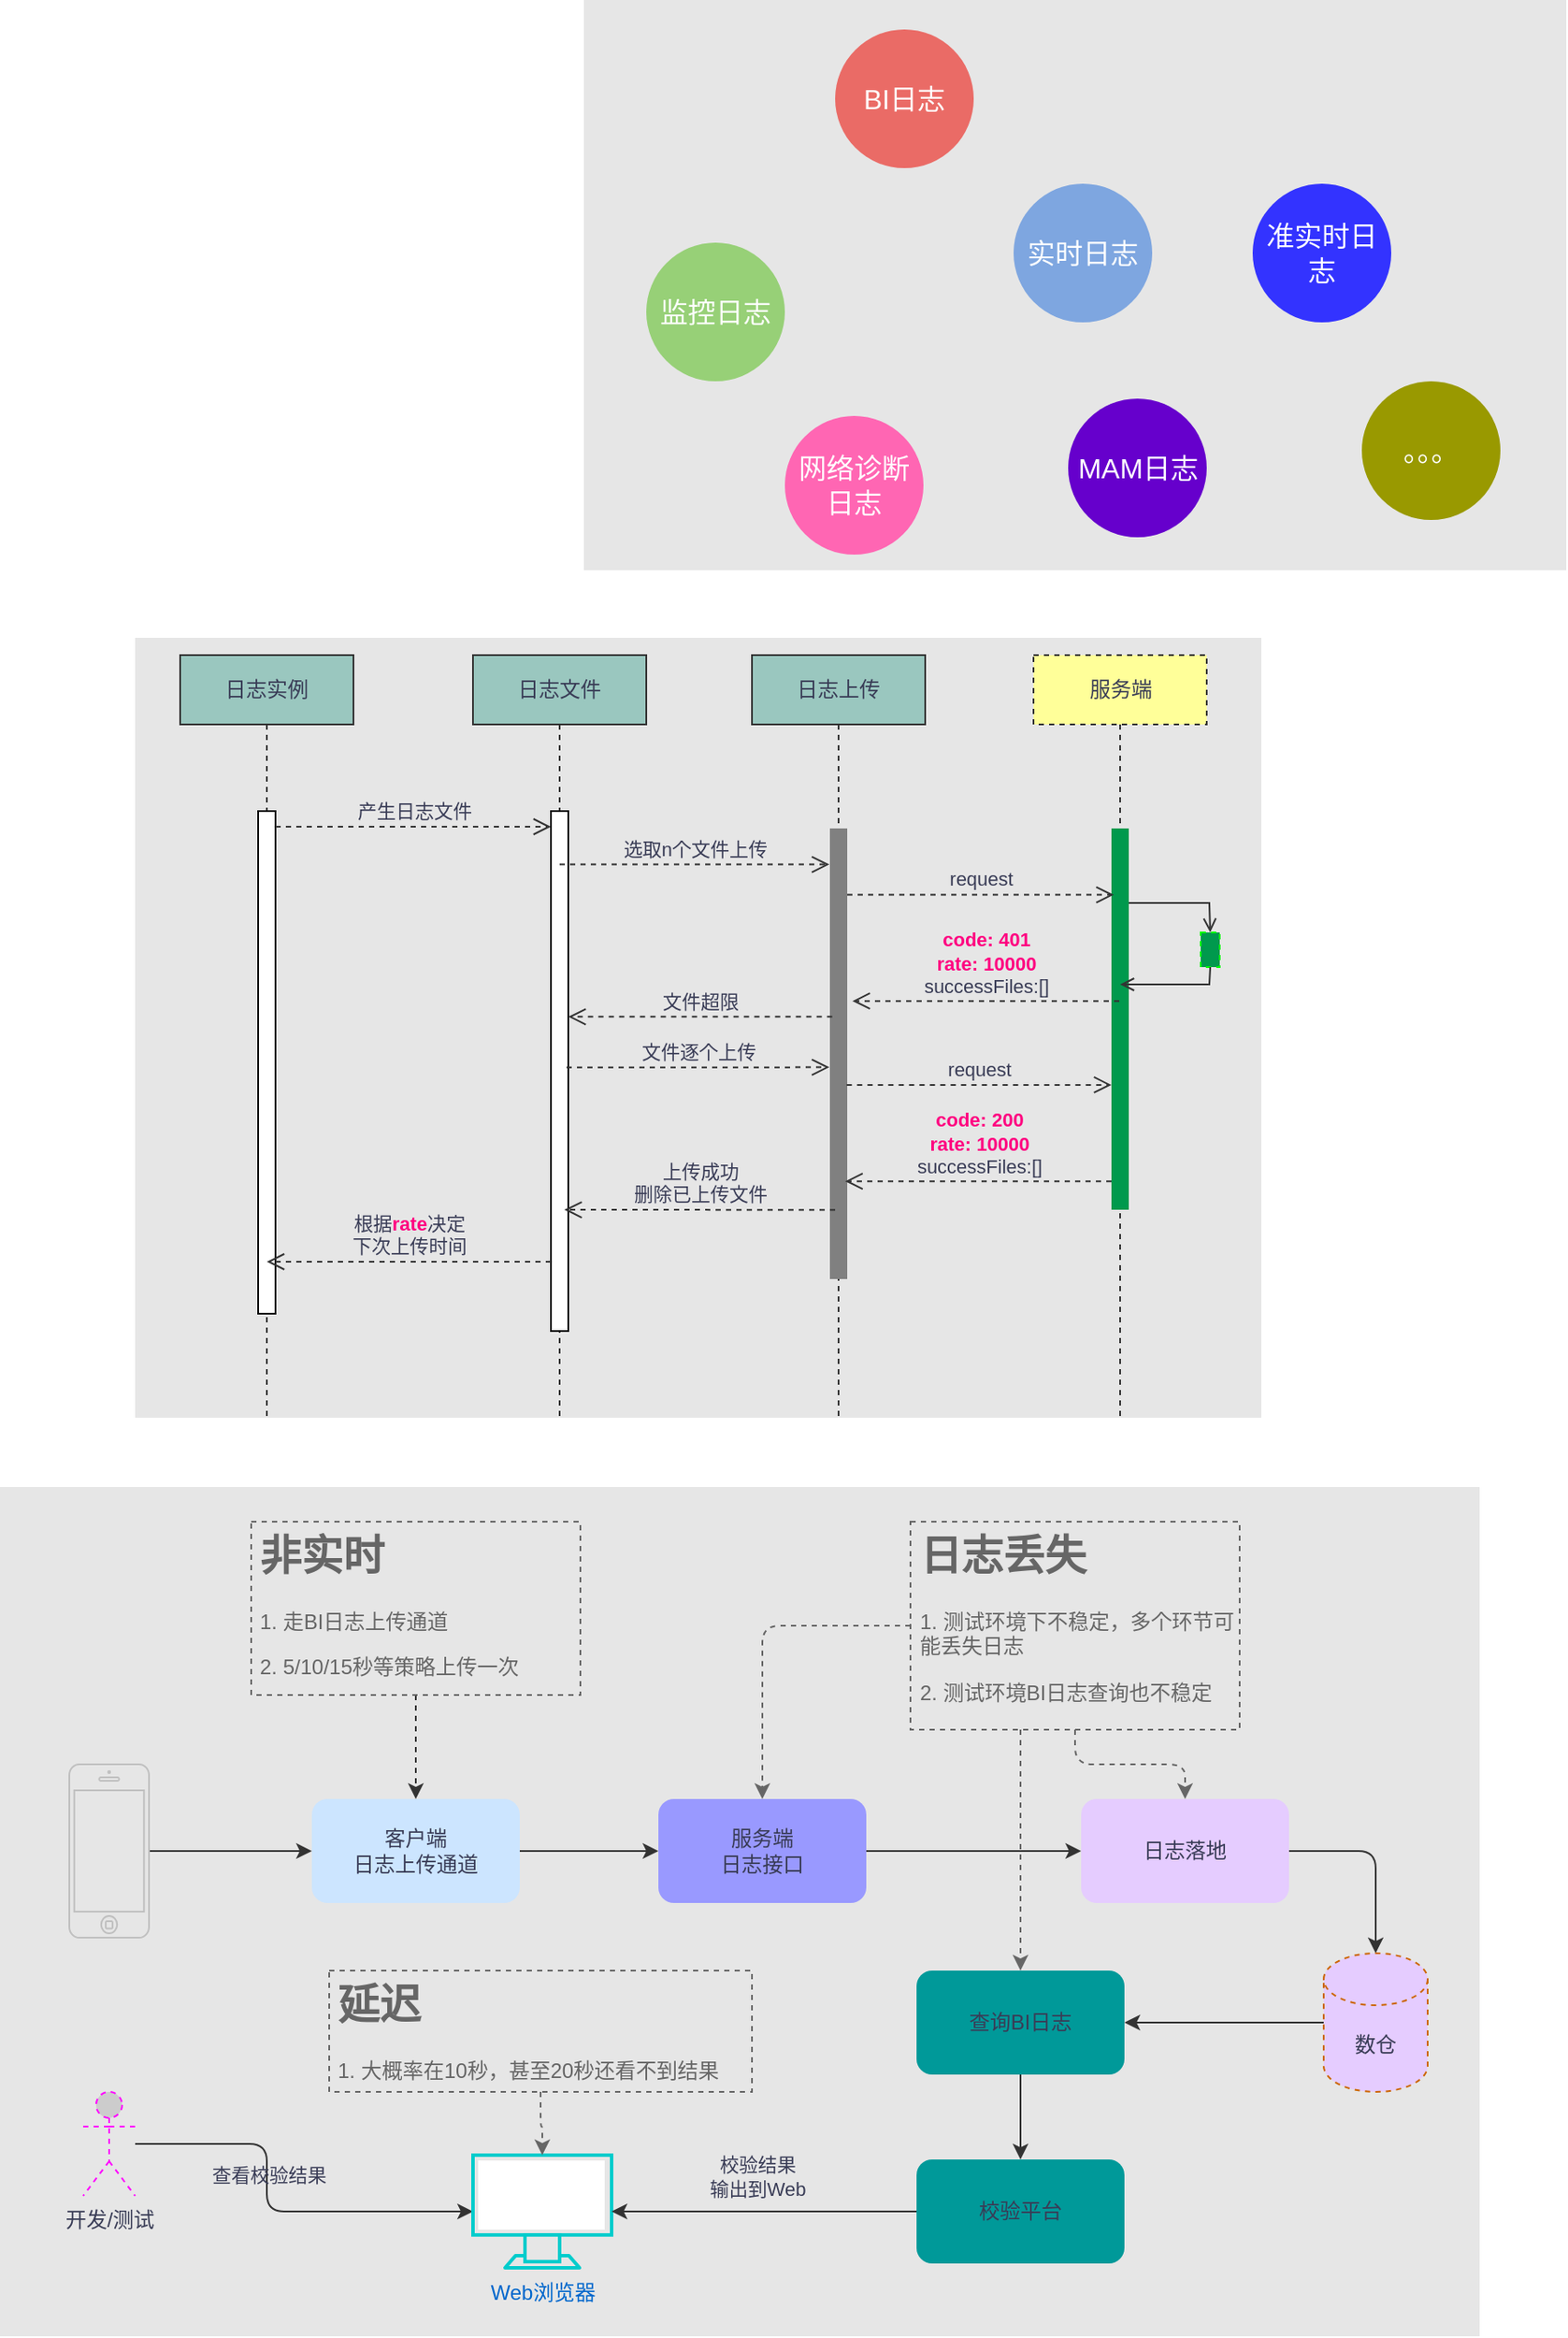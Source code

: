 <mxfile version="14.4.3" type="github">
  <diagram id="bDunZlORcU0Rh12L1ScC" name="Page-1">
    <mxGraphModel dx="1785" dy="493" grid="1" gridSize="10" guides="1" tooltips="1" connect="1" arrows="1" fold="1" page="1" pageScale="1" pageWidth="827" pageHeight="1169" background="none" math="0" shadow="0">
      <root>
        <mxCell id="0" />
        <mxCell id="1" parent="0" />
        <mxCell id="0Z_VYH6tYQhVHWEc7TY--92" value="" style="rounded=0;whiteSpace=wrap;html=1;sketch=0;fontColor=#393C56;fillColor=#E6E6E6;strokeColor=none;" vertex="1" parent="1">
          <mxGeometry x="-314" y="880" width="854" height="490" as="geometry" />
        </mxCell>
        <mxCell id="0Z_VYH6tYQhVHWEc7TY--14" value="" style="rounded=0;whiteSpace=wrap;html=1;sketch=0;fontColor=#393C56;fillColor=#E6E6E6;strokeColor=none;" vertex="1" parent="1">
          <mxGeometry x="23" y="22" width="567" height="329" as="geometry" />
        </mxCell>
        <mxCell id="0Z_VYH6tYQhVHWEc7TY--2" value="&lt;font color=&quot;#ffffff&quot;&gt;BI日志&lt;/font&gt;" style="ellipse;whiteSpace=wrap;html=1;aspect=fixed;fontSize=16;fontColor=#EA6B66;fillColor=#EA6B66;strokeColor=none;" vertex="1" parent="1">
          <mxGeometry x="168" y="39" width="80" height="80" as="geometry" />
        </mxCell>
        <mxCell id="0Z_VYH6tYQhVHWEc7TY--8" value="&lt;font color=&quot;#ffffff&quot;&gt;监控日志&lt;/font&gt;" style="ellipse;whiteSpace=wrap;html=1;aspect=fixed;fontSize=16;fontColor=#EA6B66;strokeColor=none;fillColor=#97D077;" vertex="1" parent="1">
          <mxGeometry x="59" y="162" width="80" height="80" as="geometry" />
        </mxCell>
        <mxCell id="0Z_VYH6tYQhVHWEc7TY--9" value="&lt;font color=&quot;#ffffff&quot;&gt;网络诊断日志&lt;br&gt;&lt;/font&gt;" style="ellipse;whiteSpace=wrap;html=1;aspect=fixed;fontSize=16;fontColor=#EA6B66;strokeColor=none;fillColor=#FF66B3;" vertex="1" parent="1">
          <mxGeometry x="139" y="262" width="80" height="80" as="geometry" />
        </mxCell>
        <mxCell id="0Z_VYH6tYQhVHWEc7TY--10" value="&lt;font color=&quot;#ffffff&quot;&gt;实时日志&lt;/font&gt;" style="ellipse;whiteSpace=wrap;html=1;aspect=fixed;fontSize=16;fontColor=#EA6B66;strokeColor=none;fillColor=#7EA6E0;" vertex="1" parent="1">
          <mxGeometry x="271" y="128" width="80" height="80" as="geometry" />
        </mxCell>
        <mxCell id="0Z_VYH6tYQhVHWEc7TY--11" value="&lt;font color=&quot;#ffffff&quot;&gt;MAM日志&lt;/font&gt;" style="ellipse;whiteSpace=wrap;html=1;aspect=fixed;fontSize=16;fontColor=#EA6B66;strokeColor=none;fillColor=#6600CC;" vertex="1" parent="1">
          <mxGeometry x="302.5" y="252" width="80" height="80" as="geometry" />
        </mxCell>
        <mxCell id="0Z_VYH6tYQhVHWEc7TY--12" value="&lt;font color=&quot;#ffffff&quot;&gt;。。。&lt;br&gt;&lt;/font&gt;" style="ellipse;whiteSpace=wrap;html=1;aspect=fixed;fontSize=16;fontColor=#EA6B66;strokeColor=none;fillColor=#999900;" vertex="1" parent="1">
          <mxGeometry x="472" y="242" width="80" height="80" as="geometry" />
        </mxCell>
        <mxCell id="0Z_VYH6tYQhVHWEc7TY--13" value="&lt;font color=&quot;#ffffff&quot;&gt;准实时日志&lt;/font&gt;" style="ellipse;whiteSpace=wrap;html=1;aspect=fixed;fontSize=16;fontColor=#EA6B66;strokeColor=none;fillColor=#3333FF;" vertex="1" parent="1">
          <mxGeometry x="409" y="128" width="80" height="80" as="geometry" />
        </mxCell>
        <mxCell id="0Z_VYH6tYQhVHWEc7TY--22" value="" style="rounded=0;whiteSpace=wrap;html=1;sketch=0;fontColor=#393C56;fillColor=#E6E6E6;strokeColor=none;" vertex="1" parent="1">
          <mxGeometry x="-236" y="390" width="650" height="450" as="geometry" />
        </mxCell>
        <mxCell id="0Z_VYH6tYQhVHWEc7TY--32" value="日志上传" style="shape=umlLifeline;perimeter=lifelinePerimeter;whiteSpace=wrap;html=1;container=1;collapsible=0;recursiveResize=0;outlineConnect=0;rounded=0;sketch=0;strokeColor=#333333;fillColor=#9AC7BF;fontColor=#393C56;" vertex="1" parent="1">
          <mxGeometry x="120" y="400" width="100" height="440" as="geometry" />
        </mxCell>
        <mxCell id="0Z_VYH6tYQhVHWEc7TY--33" value="" style="html=1;points=[];perimeter=orthogonalPerimeter;fillColor=#808080;strokeColor=none;" vertex="1" parent="0Z_VYH6tYQhVHWEc7TY--32">
          <mxGeometry x="45" y="100" width="10" height="260" as="geometry" />
        </mxCell>
        <mxCell id="0Z_VYH6tYQhVHWEc7TY--34" value="日志实例" style="shape=umlLifeline;perimeter=lifelinePerimeter;whiteSpace=wrap;html=1;container=1;collapsible=0;recursiveResize=0;outlineConnect=0;rounded=0;sketch=0;strokeColor=#333333;fillColor=#9AC7BF;fontColor=#393C56;" vertex="1" parent="1">
          <mxGeometry x="-210" y="400" width="100" height="440" as="geometry" />
        </mxCell>
        <mxCell id="0Z_VYH6tYQhVHWEc7TY--35" value="" style="html=1;points=[];perimeter=orthogonalPerimeter;" vertex="1" parent="0Z_VYH6tYQhVHWEc7TY--34">
          <mxGeometry x="45" y="90" width="10" height="290" as="geometry" />
        </mxCell>
        <mxCell id="0Z_VYH6tYQhVHWEc7TY--31" value="产生日志文件" style="endArrow=open;startArrow=none;endFill=0;startFill=0;endSize=8;html=1;verticalAlign=bottom;dashed=1;labelBackgroundColor=none;fillColor=#F2CC8F;fontColor=#393C56;strokeColor=#333333;" edge="1" parent="1" target="0Z_VYH6tYQhVHWEc7TY--37">
          <mxGeometry width="160" relative="1" as="geometry">
            <mxPoint x="-155" y="499" as="sourcePoint" />
            <mxPoint x="4" y="510" as="targetPoint" />
          </mxGeometry>
        </mxCell>
        <mxCell id="0Z_VYH6tYQhVHWEc7TY--36" value="日志文件" style="shape=umlLifeline;perimeter=lifelinePerimeter;whiteSpace=wrap;html=1;container=1;collapsible=0;recursiveResize=0;outlineConnect=0;rounded=0;sketch=0;strokeColor=#333333;fillColor=#9AC7BF;fontColor=#393C56;" vertex="1" parent="1">
          <mxGeometry x="-41" y="400" width="100" height="440" as="geometry" />
        </mxCell>
        <mxCell id="0Z_VYH6tYQhVHWEc7TY--37" value="" style="html=1;points=[];perimeter=orthogonalPerimeter;" vertex="1" parent="0Z_VYH6tYQhVHWEc7TY--36">
          <mxGeometry x="45" y="90" width="10" height="300" as="geometry" />
        </mxCell>
        <mxCell id="0Z_VYH6tYQhVHWEc7TY--38" value="选取n个文件上传" style="endArrow=open;startArrow=none;endFill=0;startFill=0;endSize=8;html=1;verticalAlign=bottom;dashed=1;labelBackgroundColor=none;fillColor=#F2CC8F;fontColor=#393C56;strokeColor=#333333;entryX=-0.033;entryY=0.08;entryDx=0;entryDy=0;entryPerimeter=0;" edge="1" parent="1" source="0Z_VYH6tYQhVHWEc7TY--36" target="0Z_VYH6tYQhVHWEc7TY--33">
          <mxGeometry width="160" relative="1" as="geometry">
            <mxPoint x="7.5" y="520" as="sourcePoint" />
            <mxPoint x="160" y="515" as="targetPoint" />
          </mxGeometry>
        </mxCell>
        <mxCell id="0Z_VYH6tYQhVHWEc7TY--39" value="服务端" style="shape=umlLifeline;perimeter=lifelinePerimeter;whiteSpace=wrap;html=1;container=1;collapsible=0;recursiveResize=0;outlineConnect=0;rounded=0;sketch=0;strokeColor=#333333;fontColor=#393C56;fillColor=#FFFF99;dashed=1;" vertex="1" parent="1">
          <mxGeometry x="282.5" y="400" width="100" height="440" as="geometry" />
        </mxCell>
        <mxCell id="0Z_VYH6tYQhVHWEc7TY--40" value="" style="html=1;points=[];perimeter=orthogonalPerimeter;strokeColor=none;fillColor=#00994D;" vertex="1" parent="0Z_VYH6tYQhVHWEc7TY--39">
          <mxGeometry x="45" y="100" width="10" height="220" as="geometry" />
        </mxCell>
        <mxCell id="0Z_VYH6tYQhVHWEc7TY--41" value="request" style="endArrow=open;startArrow=none;endFill=0;startFill=0;endSize=8;html=1;verticalAlign=bottom;dashed=1;labelBackgroundColor=none;fillColor=#F2CC8F;fontColor=#393C56;strokeColor=#333333;entryX=0.133;entryY=0.174;entryDx=0;entryDy=0;entryPerimeter=0;" edge="1" parent="1" source="0Z_VYH6tYQhVHWEc7TY--33" target="0Z_VYH6tYQhVHWEc7TY--40">
          <mxGeometry width="160" relative="1" as="geometry">
            <mxPoint x="180" y="530" as="sourcePoint" />
            <mxPoint x="321.67" y="530.0" as="targetPoint" />
          </mxGeometry>
        </mxCell>
        <mxCell id="0Z_VYH6tYQhVHWEc7TY--43" value="" style="html=1;rounded=0;dashed=1;sketch=0;strokeColor=#00FF00;fillColor=#00994D;fontColor=#393C56;" vertex="1" parent="1">
          <mxGeometry x="379" y="560" width="11" height="20" as="geometry" />
        </mxCell>
        <mxCell id="0Z_VYH6tYQhVHWEc7TY--44" value="" style="endArrow=open;html=1;rounded=0;align=center;verticalAlign=top;endFill=0;labelBackgroundColor=none;endSize=6;strokeColor=#333333;fillColor=#F2CC8F;fontColor=#393C56;entryX=0.5;entryY=0;entryDx=0;entryDy=0;" edge="1" target="0Z_VYH6tYQhVHWEc7TY--43" parent="1" source="0Z_VYH6tYQhVHWEc7TY--40">
          <mxGeometry relative="1" as="geometry">
            <mxPoint x="392" y="615" as="sourcePoint" />
            <mxPoint x="382" y="560" as="targetPoint" />
            <Array as="points">
              <mxPoint x="384" y="543" />
            </Array>
          </mxGeometry>
        </mxCell>
        <mxCell id="0Z_VYH6tYQhVHWEc7TY--45" value="" style="endArrow=open;html=1;rounded=0;align=center;verticalAlign=top;endFill=0;labelBackgroundColor=none;endSize=6;strokeColor=#333333;fillColor=#F2CC8F;fontColor=#393C56;exitX=0.5;exitY=1;exitDx=0;exitDy=0;" edge="1" source="0Z_VYH6tYQhVHWEc7TY--43" parent="1" target="0Z_VYH6tYQhVHWEc7TY--39">
          <mxGeometry relative="1" as="geometry">
            <mxPoint x="522" y="615" as="targetPoint" />
            <Array as="points">
              <mxPoint x="384" y="590" />
            </Array>
          </mxGeometry>
        </mxCell>
        <mxCell id="0Z_VYH6tYQhVHWEc7TY--46" value="&lt;b&gt;&lt;font color=&quot;#ff0080&quot;&gt;code: 401&lt;br&gt;rate: 10000&lt;/font&gt;&lt;/b&gt;&lt;br&gt;successFiles:[]" style="endArrow=open;startArrow=none;endFill=0;startFill=0;endSize=8;html=1;verticalAlign=bottom;dashed=1;labelBackgroundColor=none;fillColor=#F2CC8F;fontColor=#393C56;strokeColor=#333333;entryX=1.3;entryY=0.383;entryDx=0;entryDy=0;entryPerimeter=0;" edge="1" parent="1" source="0Z_VYH6tYQhVHWEc7TY--39" target="0Z_VYH6tYQhVHWEc7TY--33">
          <mxGeometry width="160" relative="1" as="geometry">
            <mxPoint x="320" y="610" as="sourcePoint" />
            <mxPoint x="174" y="608" as="targetPoint" />
          </mxGeometry>
        </mxCell>
        <mxCell id="0Z_VYH6tYQhVHWEc7TY--47" value="" style="endArrow=open;startArrow=none;endFill=0;startFill=0;endSize=8;html=1;verticalAlign=bottom;dashed=1;labelBackgroundColor=none;fillColor=#F2CC8F;fontColor=#393C56;strokeColor=#333333;exitX=0.133;exitY=0.418;exitDx=0;exitDy=0;exitPerimeter=0;" edge="1" parent="1" source="0Z_VYH6tYQhVHWEc7TY--33" target="0Z_VYH6tYQhVHWEc7TY--37">
          <mxGeometry width="160" relative="1" as="geometry">
            <mxPoint x="168.0" y="620.0" as="sourcePoint" />
            <mxPoint x="16.33" y="621.72" as="targetPoint" />
          </mxGeometry>
        </mxCell>
        <mxCell id="0Z_VYH6tYQhVHWEc7TY--54" value="文件超限" style="edgeLabel;html=1;align=center;verticalAlign=middle;resizable=0;points=[];fontColor=#393C56;labelBackgroundColor=none;" vertex="1" connectable="0" parent="0Z_VYH6tYQhVHWEc7TY--47">
          <mxGeometry x="0.116" y="-1" relative="1" as="geometry">
            <mxPoint x="8.67" y="-7.68" as="offset" />
          </mxGeometry>
        </mxCell>
        <mxCell id="0Z_VYH6tYQhVHWEc7TY--48" value="上传成功&lt;br&gt;删除已上传文件" style="endArrow=open;startArrow=none;endFill=0;startFill=0;endSize=8;html=1;verticalAlign=bottom;dashed=1;labelBackgroundColor=none;fillColor=#F2CC8F;fontColor=#393C56;strokeColor=#333333;exitX=0.133;exitY=0.418;exitDx=0;exitDy=0;exitPerimeter=0;entryX=0.6;entryY=0.494;entryDx=0;entryDy=0;entryPerimeter=0;" edge="1" parent="1">
          <mxGeometry width="160" relative="1" as="geometry">
            <mxPoint x="168.0" y="720.12" as="sourcePoint" />
            <mxPoint x="11.67" y="720" as="targetPoint" />
          </mxGeometry>
        </mxCell>
        <mxCell id="0Z_VYH6tYQhVHWEc7TY--49" value="文件逐个上传" style="endArrow=open;startArrow=none;endFill=0;startFill=0;endSize=8;html=1;verticalAlign=bottom;dashed=1;labelBackgroundColor=none;fillColor=#F2CC8F;fontColor=#393C56;strokeColor=#333333;exitX=0.9;exitY=0.493;exitDx=0;exitDy=0;exitPerimeter=0;entryX=-0.033;entryY=0.53;entryDx=0;entryDy=0;entryPerimeter=0;" edge="1" parent="1" source="0Z_VYH6tYQhVHWEc7TY--37" target="0Z_VYH6tYQhVHWEc7TY--33">
          <mxGeometry width="160" relative="1" as="geometry">
            <mxPoint x="60" y="640" as="sourcePoint" />
            <mxPoint x="130" y="640" as="targetPoint" />
          </mxGeometry>
        </mxCell>
        <mxCell id="0Z_VYH6tYQhVHWEc7TY--50" value="request" style="endArrow=open;startArrow=none;endFill=0;startFill=0;endSize=8;html=1;verticalAlign=bottom;dashed=1;labelBackgroundColor=none;fillColor=#F2CC8F;fontColor=#393C56;strokeColor=#333333;exitX=0.967;exitY=0.569;exitDx=0;exitDy=0;exitPerimeter=0;" edge="1" parent="1" source="0Z_VYH6tYQhVHWEc7TY--33" target="0Z_VYH6tYQhVHWEc7TY--40">
          <mxGeometry width="160" relative="1" as="geometry">
            <mxPoint x="240" y="650" as="sourcePoint" />
            <mxPoint x="310" y="650" as="targetPoint" />
          </mxGeometry>
        </mxCell>
        <mxCell id="0Z_VYH6tYQhVHWEc7TY--51" value="&lt;b&gt;&lt;font color=&quot;#ff0080&quot;&gt;code: 200&lt;br&gt;rate: 10000&lt;/font&gt;&lt;/b&gt;&lt;br&gt;successFiles:[]" style="endArrow=open;startArrow=none;endFill=0;startFill=0;endSize=8;html=1;verticalAlign=bottom;dashed=1;labelBackgroundColor=none;fillColor=#F2CC8F;fontColor=#393C56;strokeColor=#333333;entryX=0.883;entryY=0.783;entryDx=0;entryDy=0;entryPerimeter=0;" edge="1" parent="1" source="0Z_VYH6tYQhVHWEc7TY--40" target="0Z_VYH6tYQhVHWEc7TY--33">
          <mxGeometry width="160" relative="1" as="geometry">
            <mxPoint x="310" y="670" as="sourcePoint" />
            <mxPoint x="180" y="670.0" as="targetPoint" />
          </mxGeometry>
        </mxCell>
        <mxCell id="0Z_VYH6tYQhVHWEc7TY--55" value="根据&lt;font color=&quot;#ff0080&quot;&gt;&lt;b&gt;rate&lt;/b&gt;&lt;/font&gt;决定&lt;br&gt;下次上传时间" style="endArrow=open;startArrow=none;endFill=0;startFill=0;endSize=8;html=1;verticalAlign=bottom;dashed=1;labelBackgroundColor=none;fillColor=#F2CC8F;fontColor=#393C56;strokeColor=#333333;" edge="1" parent="1" source="0Z_VYH6tYQhVHWEc7TY--37">
          <mxGeometry width="160" relative="1" as="geometry">
            <mxPoint x="0.33" y="750.12" as="sourcePoint" />
            <mxPoint x="-160" y="750" as="targetPoint" />
          </mxGeometry>
        </mxCell>
        <mxCell id="0Z_VYH6tYQhVHWEc7TY--65" style="edgeStyle=orthogonalEdgeStyle;curved=0;rounded=1;sketch=0;orthogonalLoop=1;jettySize=auto;html=1;strokeColor=#333333;fillColor=#F2CC8F;fontColor=#393C56;" edge="1" parent="1" source="0Z_VYH6tYQhVHWEc7TY--63" target="0Z_VYH6tYQhVHWEc7TY--64">
          <mxGeometry relative="1" as="geometry" />
        </mxCell>
        <mxCell id="0Z_VYH6tYQhVHWEc7TY--63" value="" style="html=1;verticalLabelPosition=bottom;labelBackgroundColor=#ffffff;verticalAlign=top;shadow=0;dashed=0;strokeWidth=1;shape=mxgraph.ios7.misc.iphone;strokeColor=#c0c0c0;rounded=0;sketch=0;fontColor=#393C56;fillColor=#E6E6E6;" vertex="1" parent="1">
          <mxGeometry x="-274" y="1040" width="46" height="100" as="geometry" />
        </mxCell>
        <mxCell id="0Z_VYH6tYQhVHWEc7TY--71" style="edgeStyle=orthogonalEdgeStyle;curved=0;rounded=1;sketch=0;orthogonalLoop=1;jettySize=auto;html=1;strokeColor=#333333;fillColor=#F2CC8F;fontColor=#393C56;" edge="1" parent="1" source="0Z_VYH6tYQhVHWEc7TY--64" target="0Z_VYH6tYQhVHWEc7TY--67">
          <mxGeometry relative="1" as="geometry" />
        </mxCell>
        <mxCell id="0Z_VYH6tYQhVHWEc7TY--64" value="客户端&lt;br&gt;日志上传通道" style="rounded=1;whiteSpace=wrap;html=1;dashed=1;labelBackgroundColor=none;sketch=0;fontColor=#393C56;strokeColor=none;fillColor=#CCE5FF;" vertex="1" parent="1">
          <mxGeometry x="-134" y="1060" width="120" height="60" as="geometry" />
        </mxCell>
        <mxCell id="0Z_VYH6tYQhVHWEc7TY--72" style="edgeStyle=orthogonalEdgeStyle;curved=0;rounded=1;sketch=0;orthogonalLoop=1;jettySize=auto;html=1;strokeColor=#333333;fillColor=#F2CC8F;fontColor=#393C56;" edge="1" parent="1" source="0Z_VYH6tYQhVHWEc7TY--67" target="0Z_VYH6tYQhVHWEc7TY--68">
          <mxGeometry relative="1" as="geometry" />
        </mxCell>
        <mxCell id="0Z_VYH6tYQhVHWEc7TY--67" value="服务端&lt;br&gt;日志接口" style="rounded=1;whiteSpace=wrap;html=1;dashed=1;labelBackgroundColor=none;sketch=0;fontColor=#393C56;strokeColor=none;fillColor=#9999FF;" vertex="1" parent="1">
          <mxGeometry x="66" y="1060" width="120" height="60" as="geometry" />
        </mxCell>
        <mxCell id="0Z_VYH6tYQhVHWEc7TY--73" style="edgeStyle=orthogonalEdgeStyle;curved=0;rounded=1;sketch=0;orthogonalLoop=1;jettySize=auto;html=1;strokeColor=#333333;fillColor=#F2CC8F;fontColor=#393C56;" edge="1" parent="1" source="0Z_VYH6tYQhVHWEc7TY--68" target="0Z_VYH6tYQhVHWEc7TY--70">
          <mxGeometry relative="1" as="geometry" />
        </mxCell>
        <mxCell id="0Z_VYH6tYQhVHWEc7TY--68" value="日志落地" style="rounded=1;whiteSpace=wrap;html=1;dashed=1;labelBackgroundColor=none;sketch=0;fontColor=#393C56;strokeColor=none;fillColor=#E5CCFF;" vertex="1" parent="1">
          <mxGeometry x="310" y="1060" width="120" height="60" as="geometry" />
        </mxCell>
        <mxCell id="0Z_VYH6tYQhVHWEc7TY--88" style="edgeStyle=orthogonalEdgeStyle;curved=0;rounded=1;sketch=0;orthogonalLoop=1;jettySize=auto;html=1;strokeColor=#333333;fillColor=#F2CC8F;fontColor=#393C56;" edge="1" parent="1" source="0Z_VYH6tYQhVHWEc7TY--70" target="0Z_VYH6tYQhVHWEc7TY--86">
          <mxGeometry relative="1" as="geometry" />
        </mxCell>
        <mxCell id="0Z_VYH6tYQhVHWEc7TY--70" value="数仓" style="shape=cylinder3;whiteSpace=wrap;html=1;boundedLbl=1;backgroundOutline=1;size=15;rounded=0;dashed=1;labelBackgroundColor=none;sketch=0;fillColor=#E5CCFF;fontColor=#393C56;strokeColor=#CC6600;" vertex="1" parent="1">
          <mxGeometry x="450" y="1149" width="60" height="80" as="geometry" />
        </mxCell>
        <mxCell id="0Z_VYH6tYQhVHWEc7TY--76" style="edgeStyle=orthogonalEdgeStyle;curved=0;rounded=1;sketch=0;orthogonalLoop=1;jettySize=auto;html=1;strokeColor=#333333;fillColor=#F2CC8F;fontColor=#393C56;" edge="1" parent="1" source="0Z_VYH6tYQhVHWEc7TY--74" target="0Z_VYH6tYQhVHWEc7TY--75">
          <mxGeometry relative="1" as="geometry">
            <Array as="points">
              <mxPoint x="-160" y="1259" />
              <mxPoint x="-160" y="1298" />
            </Array>
          </mxGeometry>
        </mxCell>
        <mxCell id="0Z_VYH6tYQhVHWEc7TY--77" value="查看校验结果" style="edgeLabel;html=1;align=center;verticalAlign=middle;resizable=0;points=[];fontColor=#393C56;labelBackgroundColor=none;" vertex="1" connectable="0" parent="0Z_VYH6tYQhVHWEc7TY--76">
          <mxGeometry x="-0.12" y="1" relative="1" as="geometry">
            <mxPoint y="-9.5" as="offset" />
          </mxGeometry>
        </mxCell>
        <mxCell id="0Z_VYH6tYQhVHWEc7TY--74" value="开发/测试" style="shape=umlActor;verticalLabelPosition=bottom;verticalAlign=top;html=1;outlineConnect=0;rounded=0;dashed=1;labelBackgroundColor=none;sketch=0;fontColor=#393C56;strokeColor=#FF00FF;fillColor=#CCCCCC;" vertex="1" parent="1">
          <mxGeometry x="-266" y="1229" width="30" height="60" as="geometry" />
        </mxCell>
        <mxCell id="0Z_VYH6tYQhVHWEc7TY--75" value="Web浏览器" style="fontColor=#0066CC;verticalAlign=top;verticalLabelPosition=bottom;labelPosition=center;align=center;html=1;outlineConnect=0;gradientColor=none;gradientDirection=north;strokeWidth=1;shape=mxgraph.networks.monitor;rounded=0;labelBackgroundColor=none;sketch=0;fillColor=#E6E6E6;strokeColor=#00CCCC;" vertex="1" parent="1">
          <mxGeometry x="-41" y="1265.5" width="80" height="65" as="geometry" />
        </mxCell>
        <mxCell id="0Z_VYH6tYQhVHWEc7TY--80" style="edgeStyle=orthogonalEdgeStyle;curved=0;rounded=1;sketch=0;orthogonalLoop=1;jettySize=auto;html=1;strokeColor=#333333;fillColor=#F2CC8F;fontColor=#393C56;" edge="1" parent="1" source="0Z_VYH6tYQhVHWEc7TY--78" target="0Z_VYH6tYQhVHWEc7TY--75">
          <mxGeometry relative="1" as="geometry" />
        </mxCell>
        <mxCell id="0Z_VYH6tYQhVHWEc7TY--81" value="校验结果&lt;br&gt;输出到Web" style="edgeLabel;html=1;align=center;verticalAlign=middle;resizable=0;points=[];fontColor=#393C56;labelBackgroundColor=none;" vertex="1" connectable="0" parent="0Z_VYH6tYQhVHWEc7TY--80">
          <mxGeometry x="0.06" relative="1" as="geometry">
            <mxPoint x="1.33" y="-20.5" as="offset" />
          </mxGeometry>
        </mxCell>
        <mxCell id="0Z_VYH6tYQhVHWEc7TY--78" value="校验平台" style="rounded=1;whiteSpace=wrap;html=1;dashed=1;labelBackgroundColor=none;sketch=0;fontColor=#393C56;strokeColor=none;fillColor=#009999;" vertex="1" parent="1">
          <mxGeometry x="215" y="1268" width="120" height="60" as="geometry" />
        </mxCell>
        <mxCell id="0Z_VYH6tYQhVHWEc7TY--83" style="edgeStyle=orthogonalEdgeStyle;curved=0;rounded=1;sketch=0;orthogonalLoop=1;jettySize=auto;html=1;strokeColor=#333333;fillColor=#F2CC8F;fontColor=#393C56;dashed=1;" edge="1" parent="1" source="0Z_VYH6tYQhVHWEc7TY--82" target="0Z_VYH6tYQhVHWEc7TY--64">
          <mxGeometry relative="1" as="geometry" />
        </mxCell>
        <mxCell id="0Z_VYH6tYQhVHWEc7TY--82" value="&lt;h1&gt;&lt;font color=&quot;#666666&quot;&gt;非实时&lt;/font&gt;&lt;/h1&gt;&lt;p&gt;&lt;font color=&quot;#666666&quot;&gt;1. 走BI日志上传通道&lt;/font&gt;&lt;/p&gt;&lt;p&gt;&lt;font color=&quot;#666666&quot;&gt;2. 5/10/15秒等策略上传一次&lt;/font&gt;&lt;/p&gt;" style="text;html=1;fillColor=none;spacing=5;spacingTop=-20;whiteSpace=wrap;overflow=hidden;rounded=0;labelBackgroundColor=none;sketch=0;fontColor=#393C56;dashed=1;strokeColor=#666666;" vertex="1" parent="1">
          <mxGeometry x="-169" y="900" width="190" height="100" as="geometry" />
        </mxCell>
        <mxCell id="0Z_VYH6tYQhVHWEc7TY--89" style="edgeStyle=orthogonalEdgeStyle;curved=0;rounded=1;sketch=0;orthogonalLoop=1;jettySize=auto;html=1;fillColor=#F2CC8F;fontColor=#393C56;dashed=1;strokeColor=#666666;" edge="1" parent="1" source="0Z_VYH6tYQhVHWEc7TY--84" target="0Z_VYH6tYQhVHWEc7TY--67">
          <mxGeometry relative="1" as="geometry" />
        </mxCell>
        <mxCell id="0Z_VYH6tYQhVHWEc7TY--90" style="edgeStyle=orthogonalEdgeStyle;curved=0;rounded=1;sketch=0;orthogonalLoop=1;jettySize=auto;html=1;dashed=1;strokeColor=#666666;fillColor=#F2CC8F;fontColor=#393C56;" edge="1" parent="1" source="0Z_VYH6tYQhVHWEc7TY--84" target="0Z_VYH6tYQhVHWEc7TY--68">
          <mxGeometry relative="1" as="geometry" />
        </mxCell>
        <mxCell id="0Z_VYH6tYQhVHWEc7TY--91" style="edgeStyle=orthogonalEdgeStyle;curved=0;rounded=1;sketch=0;orthogonalLoop=1;jettySize=auto;html=1;dashed=1;strokeColor=#666666;fillColor=#F2CC8F;fontColor=#393C56;" edge="1" parent="1" source="0Z_VYH6tYQhVHWEc7TY--84" target="0Z_VYH6tYQhVHWEc7TY--86">
          <mxGeometry relative="1" as="geometry">
            <Array as="points">
              <mxPoint x="275" y="1070" />
              <mxPoint x="275" y="1070" />
            </Array>
          </mxGeometry>
        </mxCell>
        <mxCell id="0Z_VYH6tYQhVHWEc7TY--84" value="&lt;h1&gt;&lt;font color=&quot;#666666&quot;&gt;日志丢失&lt;/font&gt;&lt;/h1&gt;&lt;p&gt;&lt;font color=&quot;#666666&quot;&gt;1. 测试环境下不稳定，多个环节可能丢失日志&lt;/font&gt;&lt;/p&gt;&lt;p&gt;&lt;font color=&quot;#666666&quot;&gt;2. 测试环境BI日志查询也不稳定&lt;/font&gt;&lt;/p&gt;" style="text;html=1;fillColor=none;spacing=5;spacingTop=-20;whiteSpace=wrap;overflow=hidden;rounded=0;labelBackgroundColor=none;sketch=0;fontColor=#393C56;dashed=1;strokeColor=#666666;" vertex="1" parent="1">
          <mxGeometry x="211.5" y="900" width="190" height="120" as="geometry" />
        </mxCell>
        <mxCell id="0Z_VYH6tYQhVHWEc7TY--87" style="edgeStyle=orthogonalEdgeStyle;curved=0;rounded=1;sketch=0;orthogonalLoop=1;jettySize=auto;html=1;strokeColor=#333333;fillColor=#F2CC8F;fontColor=#393C56;exitX=0.5;exitY=1;exitDx=0;exitDy=0;" edge="1" parent="1" source="0Z_VYH6tYQhVHWEc7TY--86" target="0Z_VYH6tYQhVHWEc7TY--78">
          <mxGeometry relative="1" as="geometry" />
        </mxCell>
        <mxCell id="0Z_VYH6tYQhVHWEc7TY--86" value="查询BI日志" style="rounded=1;whiteSpace=wrap;html=1;dashed=1;labelBackgroundColor=none;sketch=0;fontColor=#393C56;strokeColor=none;fillColor=#009999;" vertex="1" parent="1">
          <mxGeometry x="215" y="1159" width="120" height="60" as="geometry" />
        </mxCell>
        <mxCell id="0Z_VYH6tYQhVHWEc7TY--95" style="edgeStyle=orthogonalEdgeStyle;curved=0;rounded=1;sketch=0;orthogonalLoop=1;jettySize=auto;html=1;entryX=0.5;entryY=0;entryDx=0;entryDy=0;entryPerimeter=0;dashed=1;strokeColor=#666666;fillColor=#F2CC8F;fontColor=#393C56;" edge="1" parent="1" source="0Z_VYH6tYQhVHWEc7TY--94" target="0Z_VYH6tYQhVHWEc7TY--75">
          <mxGeometry relative="1" as="geometry" />
        </mxCell>
        <mxCell id="0Z_VYH6tYQhVHWEc7TY--94" value="&lt;h1&gt;&lt;font color=&quot;#666666&quot;&gt;延迟&lt;/font&gt;&lt;/h1&gt;&lt;p&gt;&lt;font color=&quot;#666666&quot;&gt;1. 大概率在10秒，甚至20秒还看不到结果&lt;/font&gt;&lt;/p&gt;" style="text;html=1;fillColor=none;spacing=5;spacingTop=-20;whiteSpace=wrap;overflow=hidden;rounded=0;labelBackgroundColor=none;sketch=0;fontColor=#393C56;dashed=1;strokeColor=#666666;" vertex="1" parent="1">
          <mxGeometry x="-124" y="1159" width="244" height="70" as="geometry" />
        </mxCell>
      </root>
    </mxGraphModel>
  </diagram>
</mxfile>
